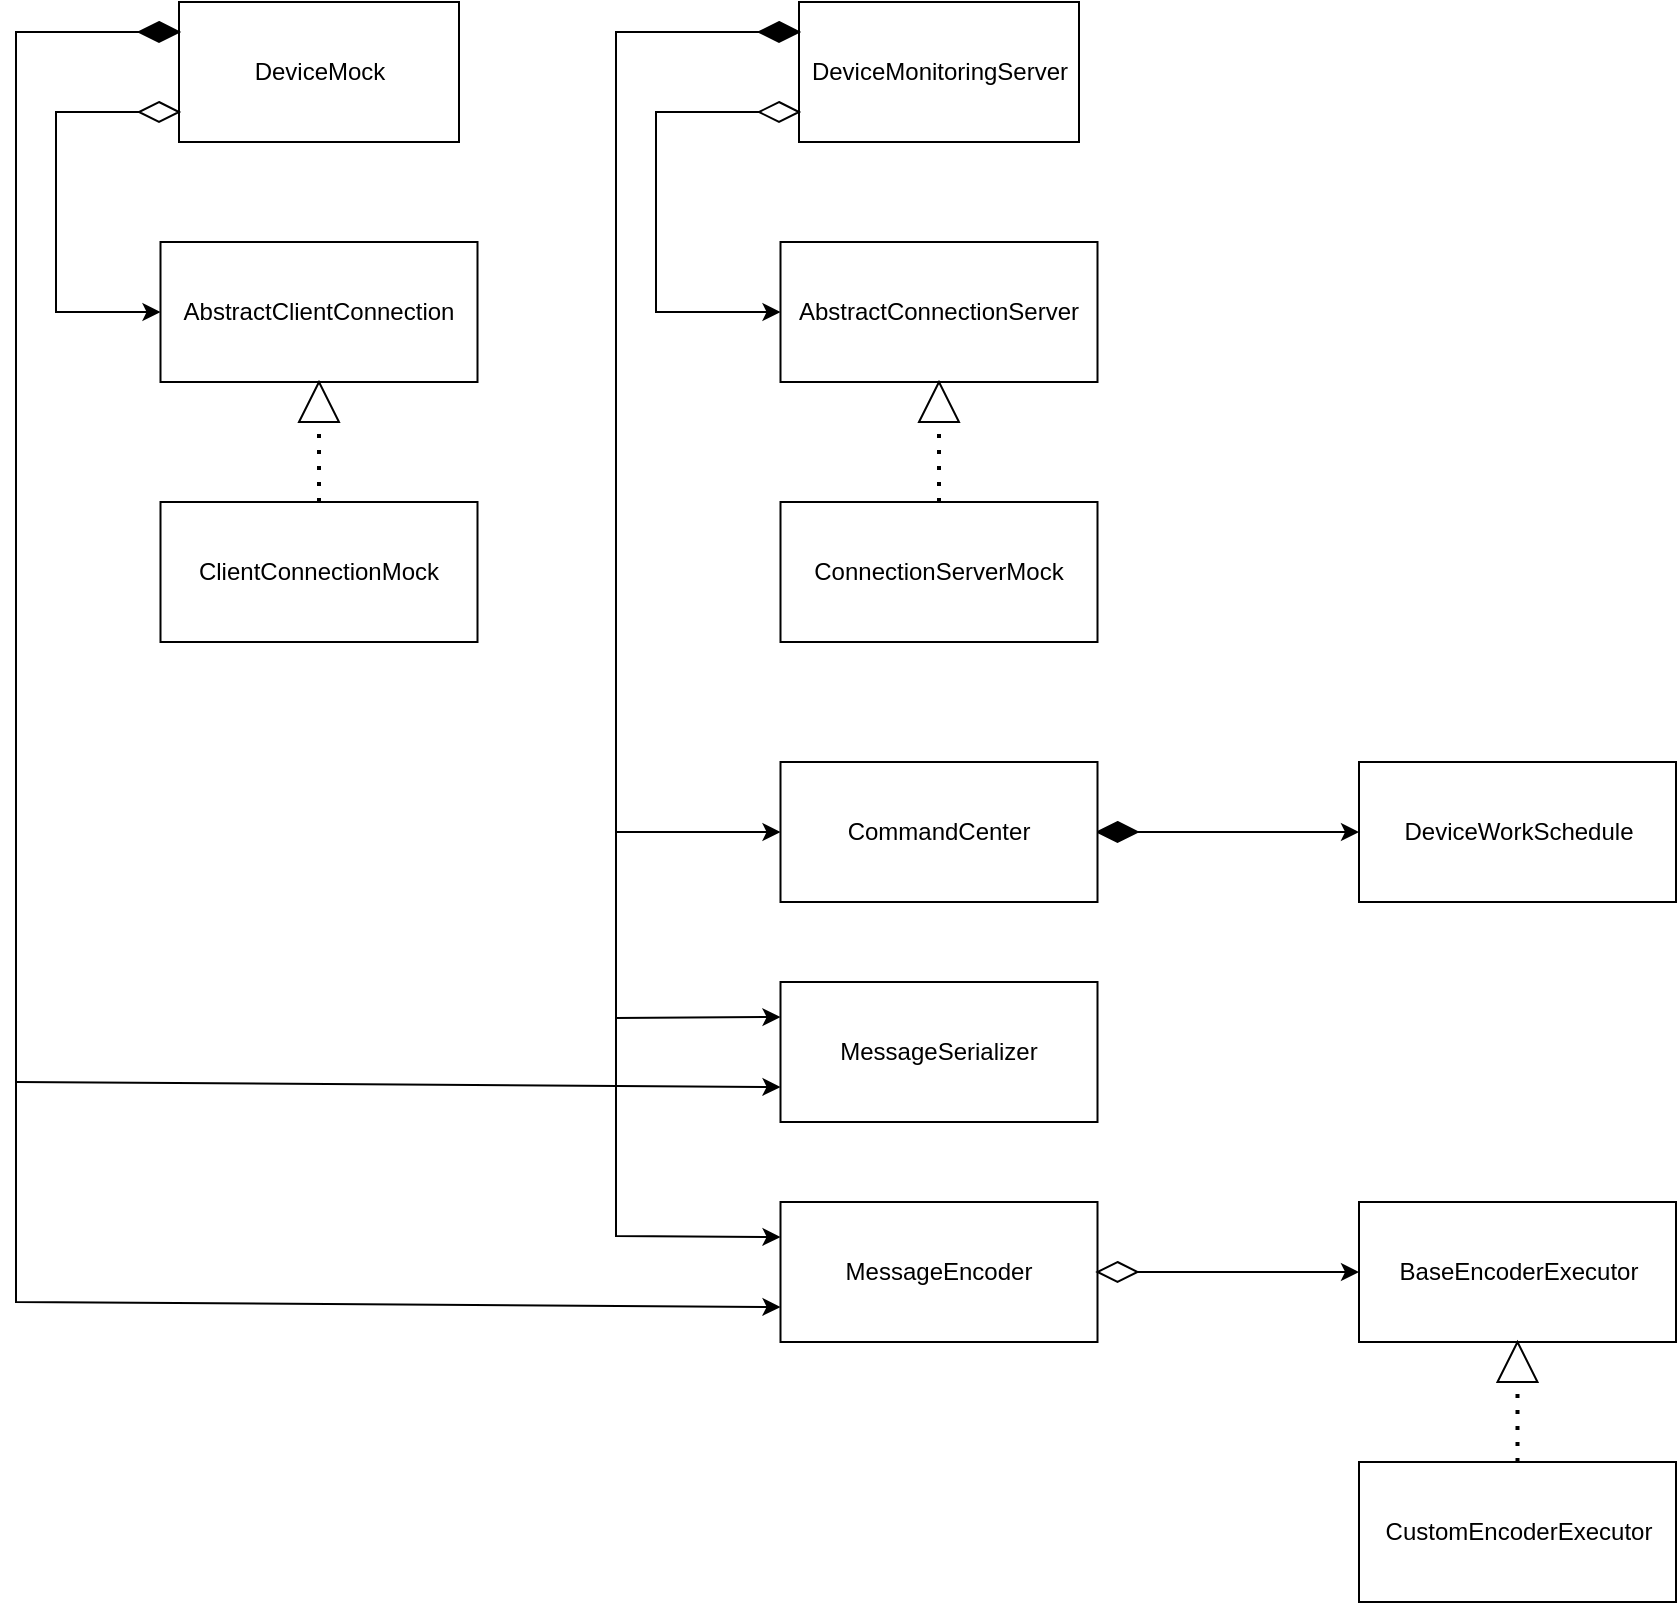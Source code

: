 <mxfile version="20.7.4" type="device"><diagram id="fzF5UXXukh5cvgHJ6gOn" name="Страница 1"><mxGraphModel dx="-161" dy="543" grid="1" gridSize="10" guides="1" tooltips="1" connect="1" arrows="1" fold="1" page="1" pageScale="1" pageWidth="827" pageHeight="1169" math="0" shadow="0"><root><mxCell id="0"/><mxCell id="1" parent="0"/><mxCell id="CgXbNp8_05H2X_iIGAui-32" value="BaseEncoderExecutor" style="rounded=0;whiteSpace=wrap;html=1;" parent="1" vertex="1"><mxGeometry x="1791.5" y="680" width="158.5" height="70" as="geometry"/></mxCell><mxCell id="6nB89L_u3rBUoQwgsmRV-10" value="" style="rhombus;whiteSpace=wrap;html=1;fillColor=#000000;" parent="1" vertex="1"><mxGeometry x="1660.75" y="490" width="20" height="10" as="geometry"/></mxCell><mxCell id="VuhW9k7rCOBFuvLcaNFz-5" value="DeviceMock" style="rounded=0;whiteSpace=wrap;html=1;" parent="1" vertex="1"><mxGeometry x="1201.5" y="80" width="140" height="70" as="geometry"/></mxCell><mxCell id="fZf3arijjw3FvRlKTDSu-7" value="AbstractClientConnection" style="rounded=0;whiteSpace=wrap;html=1;" parent="1" vertex="1"><mxGeometry x="1192.25" y="200" width="158.5" height="70" as="geometry"/></mxCell><mxCell id="fZf3arijjw3FvRlKTDSu-9" value="" style="rhombus;whiteSpace=wrap;html=1;fillColor=none;" parent="1" vertex="1"><mxGeometry x="1181.5" y="130" width="20" height="10" as="geometry"/></mxCell><mxCell id="fZf3arijjw3FvRlKTDSu-10" value="" style="endArrow=classic;html=1;rounded=0;exitX=0;exitY=0.5;exitDx=0;exitDy=0;entryX=0;entryY=0.5;entryDx=0;entryDy=0;" parent="1" source="fZf3arijjw3FvRlKTDSu-9" target="fZf3arijjw3FvRlKTDSu-7" edge="1"><mxGeometry width="50" height="50" relative="1" as="geometry"><mxPoint x="1560" y="410" as="sourcePoint"/><mxPoint x="1110" y="250" as="targetPoint"/><Array as="points"><mxPoint x="1140" y="135"/><mxPoint x="1140" y="235"/></Array></mxGeometry></mxCell><mxCell id="fZf3arijjw3FvRlKTDSu-12" value="MessageSerializer" style="rounded=0;whiteSpace=wrap;html=1;" parent="1" vertex="1"><mxGeometry x="1502.25" y="570" width="158.5" height="70" as="geometry"/></mxCell><mxCell id="fZf3arijjw3FvRlKTDSu-13" value="MessageEncoder" style="rounded=0;whiteSpace=wrap;html=1;" parent="1" vertex="1"><mxGeometry x="1502.25" y="680" width="158.5" height="70" as="geometry"/></mxCell><mxCell id="fZf3arijjw3FvRlKTDSu-14" value="" style="endArrow=classic;html=1;rounded=0;entryX=0;entryY=0.75;entryDx=0;entryDy=0;" parent="1" target="fZf3arijjw3FvRlKTDSu-12" edge="1"><mxGeometry width="50" height="50" relative="1" as="geometry"><mxPoint x="1120" y="620" as="sourcePoint"/><mxPoint x="1192.25" y="290" as="targetPoint"/></mxGeometry></mxCell><mxCell id="fZf3arijjw3FvRlKTDSu-15" value="" style="endArrow=classic;html=1;rounded=0;entryX=0;entryY=0.75;entryDx=0;entryDy=0;exitX=0;exitY=0.5;exitDx=0;exitDy=0;" parent="1" source="fZf3arijjw3FvRlKTDSu-16" target="fZf3arijjw3FvRlKTDSu-13" edge="1"><mxGeometry width="50" height="50" relative="1" as="geometry"><mxPoint x="1130" y="230" as="sourcePoint"/><mxPoint x="1160" y="350" as="targetPoint"/><Array as="points"><mxPoint x="1120" y="95"/><mxPoint x="1120" y="730"/></Array></mxGeometry></mxCell><mxCell id="fZf3arijjw3FvRlKTDSu-16" value="" style="rhombus;whiteSpace=wrap;html=1;fillColor=#000000;" parent="1" vertex="1"><mxGeometry x="1181.5" y="90" width="20" height="10" as="geometry"/></mxCell><mxCell id="fZf3arijjw3FvRlKTDSu-17" value="DeviсeMonitoringServer" style="rounded=0;whiteSpace=wrap;html=1;" parent="1" vertex="1"><mxGeometry x="1511.5" y="80" width="140" height="70" as="geometry"/></mxCell><mxCell id="fZf3arijjw3FvRlKTDSu-18" value="AbstractConnectionServer" style="rounded=0;whiteSpace=wrap;html=1;" parent="1" vertex="1"><mxGeometry x="1502.25" y="200" width="158.5" height="70" as="geometry"/></mxCell><mxCell id="fZf3arijjw3FvRlKTDSu-19" value="" style="rhombus;whiteSpace=wrap;html=1;fillColor=none;" parent="1" vertex="1"><mxGeometry x="1491.5" y="130" width="20" height="10" as="geometry"/></mxCell><mxCell id="fZf3arijjw3FvRlKTDSu-20" value="" style="endArrow=classic;html=1;rounded=0;exitX=0;exitY=0.5;exitDx=0;exitDy=0;entryX=0;entryY=0.5;entryDx=0;entryDy=0;" parent="1" source="fZf3arijjw3FvRlKTDSu-19" target="fZf3arijjw3FvRlKTDSu-18" edge="1"><mxGeometry width="50" height="50" relative="1" as="geometry"><mxPoint x="1870" y="410" as="sourcePoint"/><mxPoint x="1420" y="250" as="targetPoint"/><Array as="points"><mxPoint x="1440" y="135"/><mxPoint x="1440" y="235"/></Array></mxGeometry></mxCell><mxCell id="fZf3arijjw3FvRlKTDSu-25" value="" style="rhombus;whiteSpace=wrap;html=1;fillColor=#000000;" parent="1" vertex="1"><mxGeometry x="1491.5" y="90" width="20" height="10" as="geometry"/></mxCell><mxCell id="fZf3arijjw3FvRlKTDSu-27" value="CommandCenter" style="rounded=0;whiteSpace=wrap;html=1;" parent="1" vertex="1"><mxGeometry x="1502.25" y="460" width="158.5" height="70" as="geometry"/></mxCell><mxCell id="fZf3arijjw3FvRlKTDSu-28" value="" style="endArrow=classic;html=1;rounded=0;entryX=0;entryY=0.5;entryDx=0;entryDy=0;exitX=0;exitY=0.5;exitDx=0;exitDy=0;" parent="1" source="fZf3arijjw3FvRlKTDSu-25" target="fZf3arijjw3FvRlKTDSu-27" edge="1"><mxGeometry width="50" height="50" relative="1" as="geometry"><mxPoint x="1420" y="100" as="sourcePoint"/><mxPoint x="1480" y="550" as="targetPoint"/><Array as="points"><mxPoint x="1420" y="95"/><mxPoint x="1420" y="495"/></Array></mxGeometry></mxCell><mxCell id="fZf3arijjw3FvRlKTDSu-30" value="DeviceWorkSchedule" style="rounded=0;whiteSpace=wrap;html=1;" parent="1" vertex="1"><mxGeometry x="1791.5" y="460" width="158.5" height="70" as="geometry"/></mxCell><mxCell id="fZf3arijjw3FvRlKTDSu-34" value="" style="endArrow=classic;html=1;rounded=0;entryX=0;entryY=0.25;entryDx=0;entryDy=0;" parent="1" target="fZf3arijjw3FvRlKTDSu-12" edge="1"><mxGeometry width="50" height="50" relative="1" as="geometry"><mxPoint x="1420" y="490" as="sourcePoint"/><mxPoint x="1530" y="480" as="targetPoint"/><Array as="points"><mxPoint x="1420" y="588"/></Array></mxGeometry></mxCell><mxCell id="fZf3arijjw3FvRlKTDSu-35" value="" style="endArrow=classic;html=1;rounded=0;entryX=0;entryY=0.25;entryDx=0;entryDy=0;" parent="1" target="fZf3arijjw3FvRlKTDSu-13" edge="1"><mxGeometry width="50" height="50" relative="1" as="geometry"><mxPoint x="1420" y="580" as="sourcePoint"/><mxPoint x="1430" y="530" as="targetPoint"/><Array as="points"><mxPoint x="1420" y="697"/></Array></mxGeometry></mxCell><mxCell id="fZf3arijjw3FvRlKTDSu-38" value="" style="endArrow=classic;html=1;rounded=0;exitX=1;exitY=0.5;exitDx=0;exitDy=0;entryX=0;entryY=0.5;entryDx=0;entryDy=0;" parent="1" source="6nB89L_u3rBUoQwgsmRV-10" target="fZf3arijjw3FvRlKTDSu-30" edge="1"><mxGeometry width="50" height="50" relative="1" as="geometry"><mxPoint x="1540" y="490" as="sourcePoint"/><mxPoint x="1770" y="540" as="targetPoint"/></mxGeometry></mxCell><mxCell id="fZf3arijjw3FvRlKTDSu-39" value="" style="rhombus;whiteSpace=wrap;html=1;fillColor=none;" parent="1" vertex="1"><mxGeometry x="1660.75" y="710" width="20" height="10" as="geometry"/></mxCell><mxCell id="fZf3arijjw3FvRlKTDSu-40" value="" style="endArrow=classic;html=1;rounded=0;exitX=1;exitY=0.5;exitDx=0;exitDy=0;entryX=0;entryY=0.5;entryDx=0;entryDy=0;" parent="1" source="fZf3arijjw3FvRlKTDSu-39" target="CgXbNp8_05H2X_iIGAui-32" edge="1"><mxGeometry width="50" height="50" relative="1" as="geometry"><mxPoint x="1660" y="690" as="sourcePoint"/><mxPoint x="1710" y="640" as="targetPoint"/></mxGeometry></mxCell><mxCell id="fZf3arijjw3FvRlKTDSu-41" value="ClientConnectionMock" style="rounded=0;whiteSpace=wrap;html=1;" parent="1" vertex="1"><mxGeometry x="1192.25" y="330" width="158.5" height="70" as="geometry"/></mxCell><mxCell id="fZf3arijjw3FvRlKTDSu-42" value="ConnectionServerMock" style="rounded=0;whiteSpace=wrap;html=1;" parent="1" vertex="1"><mxGeometry x="1502.25" y="330" width="158.5" height="70" as="geometry"/></mxCell><mxCell id="fZf3arijjw3FvRlKTDSu-43" value="" style="triangle;whiteSpace=wrap;html=1;fillColor=none;rotation=-90;" parent="1" vertex="1"><mxGeometry x="1261.5" y="270" width="20" height="20" as="geometry"/></mxCell><mxCell id="fZf3arijjw3FvRlKTDSu-44" value="" style="triangle;whiteSpace=wrap;html=1;fillColor=none;rotation=-90;" parent="1" vertex="1"><mxGeometry x="1571.5" y="270" width="20" height="20" as="geometry"/></mxCell><mxCell id="fZf3arijjw3FvRlKTDSu-45" value="" style="endArrow=none;dashed=1;html=1;dashPattern=1 3;strokeWidth=2;rounded=0;entryX=0;entryY=0.5;entryDx=0;entryDy=0;exitX=0.5;exitY=0;exitDx=0;exitDy=0;" parent="1" source="fZf3arijjw3FvRlKTDSu-41" target="fZf3arijjw3FvRlKTDSu-43" edge="1"><mxGeometry width="50" height="50" relative="1" as="geometry"><mxPoint x="1170" y="340" as="sourcePoint"/><mxPoint x="1220" y="290" as="targetPoint"/></mxGeometry></mxCell><mxCell id="fZf3arijjw3FvRlKTDSu-46" value="" style="endArrow=none;dashed=1;html=1;dashPattern=1 3;strokeWidth=2;rounded=0;entryX=0;entryY=0.5;entryDx=0;entryDy=0;exitX=0.5;exitY=0;exitDx=0;exitDy=0;" parent="1" source="fZf3arijjw3FvRlKTDSu-42" target="fZf3arijjw3FvRlKTDSu-44" edge="1"><mxGeometry width="50" height="50" relative="1" as="geometry"><mxPoint x="1170" y="340" as="sourcePoint"/><mxPoint x="1220" y="290" as="targetPoint"/></mxGeometry></mxCell><mxCell id="fZf3arijjw3FvRlKTDSu-47" value="CustomEncoderExecutor" style="rounded=0;whiteSpace=wrap;html=1;" parent="1" vertex="1"><mxGeometry x="1791.5" y="810" width="158.5" height="70" as="geometry"/></mxCell><mxCell id="fZf3arijjw3FvRlKTDSu-48" value="" style="triangle;whiteSpace=wrap;html=1;fillColor=none;rotation=-90;" parent="1" vertex="1"><mxGeometry x="1860.75" y="750" width="20" height="20" as="geometry"/></mxCell><mxCell id="fZf3arijjw3FvRlKTDSu-49" value="" style="endArrow=none;dashed=1;html=1;dashPattern=1 3;strokeWidth=2;rounded=0;entryX=0;entryY=0.5;entryDx=0;entryDy=0;exitX=0.5;exitY=0;exitDx=0;exitDy=0;" parent="1" target="fZf3arijjw3FvRlKTDSu-48" edge="1"><mxGeometry width="50" height="50" relative="1" as="geometry"><mxPoint x="1870.75" y="810" as="sourcePoint"/><mxPoint x="1819.25" y="770" as="targetPoint"/></mxGeometry></mxCell></root></mxGraphModel></diagram></mxfile>